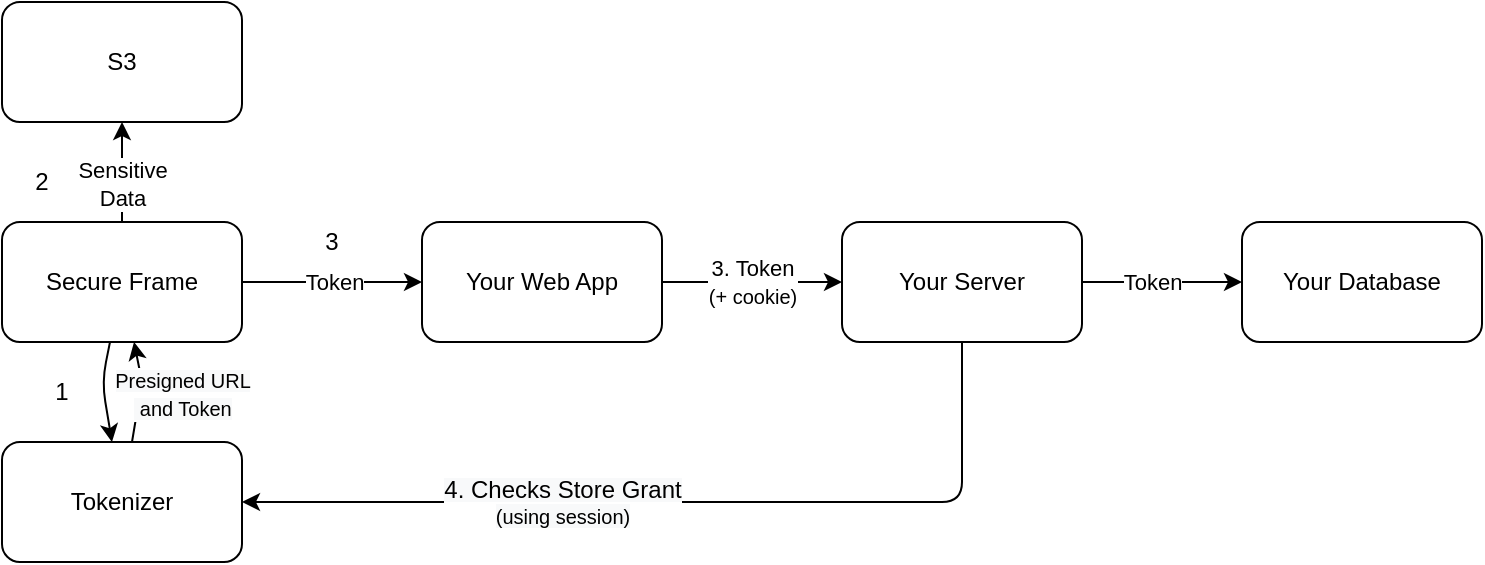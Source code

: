 <mxfile version="14.6.13" type="device"><diagram id="C5RBs43oDa-KdzZeNtuy" name="Page-1"><mxGraphModel dx="971" dy="535" grid="1" gridSize="10" guides="1" tooltips="1" connect="1" arrows="1" fold="1" page="1" pageScale="1" pageWidth="827" pageHeight="1169" math="0" shadow="0"><root><mxCell id="WIyWlLk6GJQsqaUBKTNV-0"/><mxCell id="WIyWlLk6GJQsqaUBKTNV-1" parent="WIyWlLk6GJQsqaUBKTNV-0"/><mxCell id="wojoPB_DK9SyUOrGJKl8-0" value="Secure Frame" style="rounded=1;whiteSpace=wrap;html=1;" parent="WIyWlLk6GJQsqaUBKTNV-1" vertex="1"><mxGeometry x="170" y="750" width="120" height="60" as="geometry"/></mxCell><mxCell id="wojoPB_DK9SyUOrGJKl8-1" value="S3" style="rounded=1;whiteSpace=wrap;html=1;" parent="WIyWlLk6GJQsqaUBKTNV-1" vertex="1"><mxGeometry x="170" y="640" width="120" height="60" as="geometry"/></mxCell><mxCell id="wojoPB_DK9SyUOrGJKl8-2" value="Tokenizer" style="rounded=1;whiteSpace=wrap;html=1;" parent="WIyWlLk6GJQsqaUBKTNV-1" vertex="1"><mxGeometry x="170" y="860" width="120" height="60" as="geometry"/></mxCell><mxCell id="wojoPB_DK9SyUOrGJKl8-3" value="Your Web App" style="rounded=1;whiteSpace=wrap;html=1;" parent="WIyWlLk6GJQsqaUBKTNV-1" vertex="1"><mxGeometry x="380" y="750" width="120" height="60" as="geometry"/></mxCell><mxCell id="wojoPB_DK9SyUOrGJKl8-4" value="Your Server" style="rounded=1;whiteSpace=wrap;html=1;" parent="WIyWlLk6GJQsqaUBKTNV-1" vertex="1"><mxGeometry x="590" y="750" width="120" height="60" as="geometry"/></mxCell><mxCell id="wojoPB_DK9SyUOrGJKl8-7" value="" style="endArrow=classic;html=1;" parent="WIyWlLk6GJQsqaUBKTNV-1" source="wojoPB_DK9SyUOrGJKl8-0" target="wojoPB_DK9SyUOrGJKl8-2" edge="1"><mxGeometry width="50" height="50" relative="1" as="geometry"><mxPoint x="320" y="700" as="sourcePoint"/><mxPoint x="370" y="650" as="targetPoint"/><Array as="points"><mxPoint x="220" y="830"/></Array></mxGeometry></mxCell><mxCell id="wojoPB_DK9SyUOrGJKl8-8" value="" style="endArrow=classic;html=1;" parent="WIyWlLk6GJQsqaUBKTNV-1" source="wojoPB_DK9SyUOrGJKl8-2" target="wojoPB_DK9SyUOrGJKl8-0" edge="1"><mxGeometry width="50" height="50" relative="1" as="geometry"><mxPoint x="320" y="700" as="sourcePoint"/><mxPoint x="370" y="650" as="targetPoint"/><Array as="points"><mxPoint x="240" y="830"/></Array></mxGeometry></mxCell><mxCell id="wojoPB_DK9SyUOrGJKl8-33" value="&lt;span style=&quot;font-size: 10px ; background-color: rgb(248 , 249 , 250)&quot;&gt;Presigned URL&lt;br&gt;&amp;nbsp;and Token&lt;/span&gt;" style="edgeLabel;html=1;align=center;verticalAlign=middle;resizable=0;points=[];" parent="wojoPB_DK9SyUOrGJKl8-8" vertex="1" connectable="0"><mxGeometry x="-0.129" relative="1" as="geometry"><mxPoint x="21" y="-3" as="offset"/></mxGeometry></mxCell><mxCell id="wojoPB_DK9SyUOrGJKl8-10" value="" style="endArrow=classic;html=1;exitX=0.5;exitY=0;exitDx=0;exitDy=0;" parent="WIyWlLk6GJQsqaUBKTNV-1" source="wojoPB_DK9SyUOrGJKl8-0" target="wojoPB_DK9SyUOrGJKl8-1" edge="1"><mxGeometry width="50" height="50" relative="1" as="geometry"><mxPoint x="320" y="690" as="sourcePoint"/><mxPoint x="370" y="640" as="targetPoint"/></mxGeometry></mxCell><mxCell id="wojoPB_DK9SyUOrGJKl8-32" value="Sensitive&lt;br&gt;Data" style="edgeLabel;html=1;align=center;verticalAlign=middle;resizable=0;points=[];" parent="wojoPB_DK9SyUOrGJKl8-10" vertex="1" connectable="0"><mxGeometry x="0.346" relative="1" as="geometry"><mxPoint y="14" as="offset"/></mxGeometry></mxCell><mxCell id="wojoPB_DK9SyUOrGJKl8-11" value="1" style="text;html=1;strokeColor=none;fillColor=none;align=center;verticalAlign=middle;whiteSpace=wrap;rounded=0;" parent="WIyWlLk6GJQsqaUBKTNV-1" vertex="1"><mxGeometry x="180" y="825" width="40" height="20" as="geometry"/></mxCell><mxCell id="wojoPB_DK9SyUOrGJKl8-12" value="2" style="text;html=1;strokeColor=none;fillColor=none;align=center;verticalAlign=middle;whiteSpace=wrap;rounded=0;" parent="WIyWlLk6GJQsqaUBKTNV-1" vertex="1"><mxGeometry x="170" y="720" width="40" height="20" as="geometry"/></mxCell><mxCell id="wojoPB_DK9SyUOrGJKl8-14" value="" style="endArrow=classic;html=1;" parent="WIyWlLk6GJQsqaUBKTNV-1" source="wojoPB_DK9SyUOrGJKl8-0" target="wojoPB_DK9SyUOrGJKl8-3" edge="1"><mxGeometry width="50" height="50" relative="1" as="geometry"><mxPoint x="400" y="680" as="sourcePoint"/><mxPoint x="450" y="630" as="targetPoint"/></mxGeometry></mxCell><mxCell id="wojoPB_DK9SyUOrGJKl8-31" value="Token" style="edgeLabel;html=1;align=center;verticalAlign=middle;resizable=0;points=[];" parent="wojoPB_DK9SyUOrGJKl8-14" vertex="1" connectable="0"><mxGeometry x="-0.174" relative="1" as="geometry"><mxPoint x="9" as="offset"/></mxGeometry></mxCell><mxCell id="wojoPB_DK9SyUOrGJKl8-15" value="" style="endArrow=classic;html=1;" parent="WIyWlLk6GJQsqaUBKTNV-1" source="wojoPB_DK9SyUOrGJKl8-3" target="wojoPB_DK9SyUOrGJKl8-4" edge="1"><mxGeometry width="50" height="50" relative="1" as="geometry"><mxPoint x="400" y="680" as="sourcePoint"/><mxPoint x="450" y="630" as="targetPoint"/></mxGeometry></mxCell><mxCell id="wojoPB_DK9SyUOrGJKl8-30" value="3. Token&lt;br&gt;&lt;font style=&quot;font-size: 10px&quot;&gt;(+&amp;nbsp;cookie)&lt;/font&gt;" style="edgeLabel;html=1;align=center;verticalAlign=middle;resizable=0;points=[];" parent="wojoPB_DK9SyUOrGJKl8-15" vertex="1" connectable="0"><mxGeometry x="-0.182" relative="1" as="geometry"><mxPoint x="8" as="offset"/></mxGeometry></mxCell><mxCell id="wojoPB_DK9SyUOrGJKl8-18" value="" style="endArrow=classic;html=1;" parent="WIyWlLk6GJQsqaUBKTNV-1" source="wojoPB_DK9SyUOrGJKl8-4" target="wojoPB_DK9SyUOrGJKl8-2" edge="1"><mxGeometry width="50" height="50" relative="1" as="geometry"><mxPoint x="400" y="720" as="sourcePoint"/><mxPoint x="450" y="670" as="targetPoint"/><Array as="points"><mxPoint x="650" y="890"/></Array></mxGeometry></mxCell><mxCell id="wojoPB_DK9SyUOrGJKl8-28" value="&lt;span style=&quot;background-color: rgb(248 , 249 , 250)&quot;&gt;&lt;span style=&quot;font-size: 12px&quot;&gt;4. Checks Store Grant&lt;/span&gt;&lt;br&gt;&lt;font style=&quot;font-size: 10px&quot;&gt;(using session)&lt;/font&gt;&lt;br&gt;&lt;/span&gt;" style="edgeLabel;html=1;align=center;verticalAlign=middle;resizable=0;points=[];" parent="wojoPB_DK9SyUOrGJKl8-18" vertex="1" connectable="0"><mxGeometry x="0.229" y="1" relative="1" as="geometry"><mxPoint x="-10" y="-1" as="offset"/></mxGeometry></mxCell><mxCell id="wojoPB_DK9SyUOrGJKl8-21" value="3" style="text;html=1;strokeColor=none;fillColor=none;align=center;verticalAlign=middle;whiteSpace=wrap;rounded=0;" parent="WIyWlLk6GJQsqaUBKTNV-1" vertex="1"><mxGeometry x="315" y="750" width="40" height="20" as="geometry"/></mxCell><mxCell id="wojoPB_DK9SyUOrGJKl8-34" value="Your Database" style="rounded=1;whiteSpace=wrap;html=1;" parent="WIyWlLk6GJQsqaUBKTNV-1" vertex="1"><mxGeometry x="790" y="750" width="120" height="60" as="geometry"/></mxCell><mxCell id="wojoPB_DK9SyUOrGJKl8-35" value="" style="endArrow=classic;html=1;" parent="WIyWlLk6GJQsqaUBKTNV-1" source="wojoPB_DK9SyUOrGJKl8-4" target="wojoPB_DK9SyUOrGJKl8-34" edge="1"><mxGeometry width="50" height="50" relative="1" as="geometry"><mxPoint x="570" y="750" as="sourcePoint"/><mxPoint x="620" y="700" as="targetPoint"/></mxGeometry></mxCell><mxCell id="wojoPB_DK9SyUOrGJKl8-36" value="Token" style="edgeLabel;html=1;align=center;verticalAlign=middle;resizable=0;points=[];" parent="wojoPB_DK9SyUOrGJKl8-35" vertex="1" connectable="0"><mxGeometry x="-0.572" y="-1" relative="1" as="geometry"><mxPoint x="18" y="-1" as="offset"/></mxGeometry></mxCell></root></mxGraphModel></diagram></mxfile>